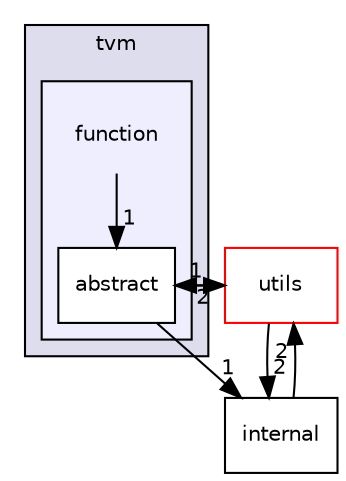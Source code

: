 digraph "include/tvm/function" {
  compound=true
  node [ fontsize="10", fontname="Helvetica"];
  edge [ labelfontsize="10", labelfontname="Helvetica"];
  subgraph clusterdir_b4c7d8e826c599ba55146c099a14beb5 {
    graph [ bgcolor="#ddddee", pencolor="black", label="tvm" fontname="Helvetica", fontsize="10", URL="dir_b4c7d8e826c599ba55146c099a14beb5.html"]
  subgraph clusterdir_95e0fe1efd9e7dc8b84bcdee05d2dbc2 {
    graph [ bgcolor="#eeeeff", pencolor="black", label="" URL="dir_95e0fe1efd9e7dc8b84bcdee05d2dbc2.html"];
    dir_95e0fe1efd9e7dc8b84bcdee05d2dbc2 [shape=plaintext label="function"];
    dir_fec7dc84670c4afde302fd470832673e [shape=box label="abstract" color="black" fillcolor="white" style="filled" URL="dir_fec7dc84670c4afde302fd470832673e.html"];
  }
  }
  dir_02c2fac6d932f25932ff780d6d7745ad [shape=box label="utils" fillcolor="white" style="filled" color="red" URL="dir_02c2fac6d932f25932ff780d6d7745ad.html"];
  dir_020a04e36825fdb5d137e6f4f382bacd [shape=box label="internal" URL="dir_020a04e36825fdb5d137e6f4f382bacd.html"];
  dir_95e0fe1efd9e7dc8b84bcdee05d2dbc2->dir_fec7dc84670c4afde302fd470832673e [headlabel="1", labeldistance=1.5 headhref="dir_000014_000015.html"];
  dir_fec7dc84670c4afde302fd470832673e->dir_02c2fac6d932f25932ff780d6d7745ad [headlabel="1", labeldistance=1.5 headhref="dir_000015_000033.html"];
  dir_fec7dc84670c4afde302fd470832673e->dir_020a04e36825fdb5d137e6f4f382bacd [headlabel="1", labeldistance=1.5 headhref="dir_000015_000007.html"];
  dir_02c2fac6d932f25932ff780d6d7745ad->dir_fec7dc84670c4afde302fd470832673e [headlabel="2", labeldistance=1.5 headhref="dir_000033_000015.html"];
  dir_02c2fac6d932f25932ff780d6d7745ad->dir_020a04e36825fdb5d137e6f4f382bacd [headlabel="2", labeldistance=1.5 headhref="dir_000033_000007.html"];
  dir_020a04e36825fdb5d137e6f4f382bacd->dir_02c2fac6d932f25932ff780d6d7745ad [headlabel="2", labeldistance=1.5 headhref="dir_000007_000033.html"];
}
